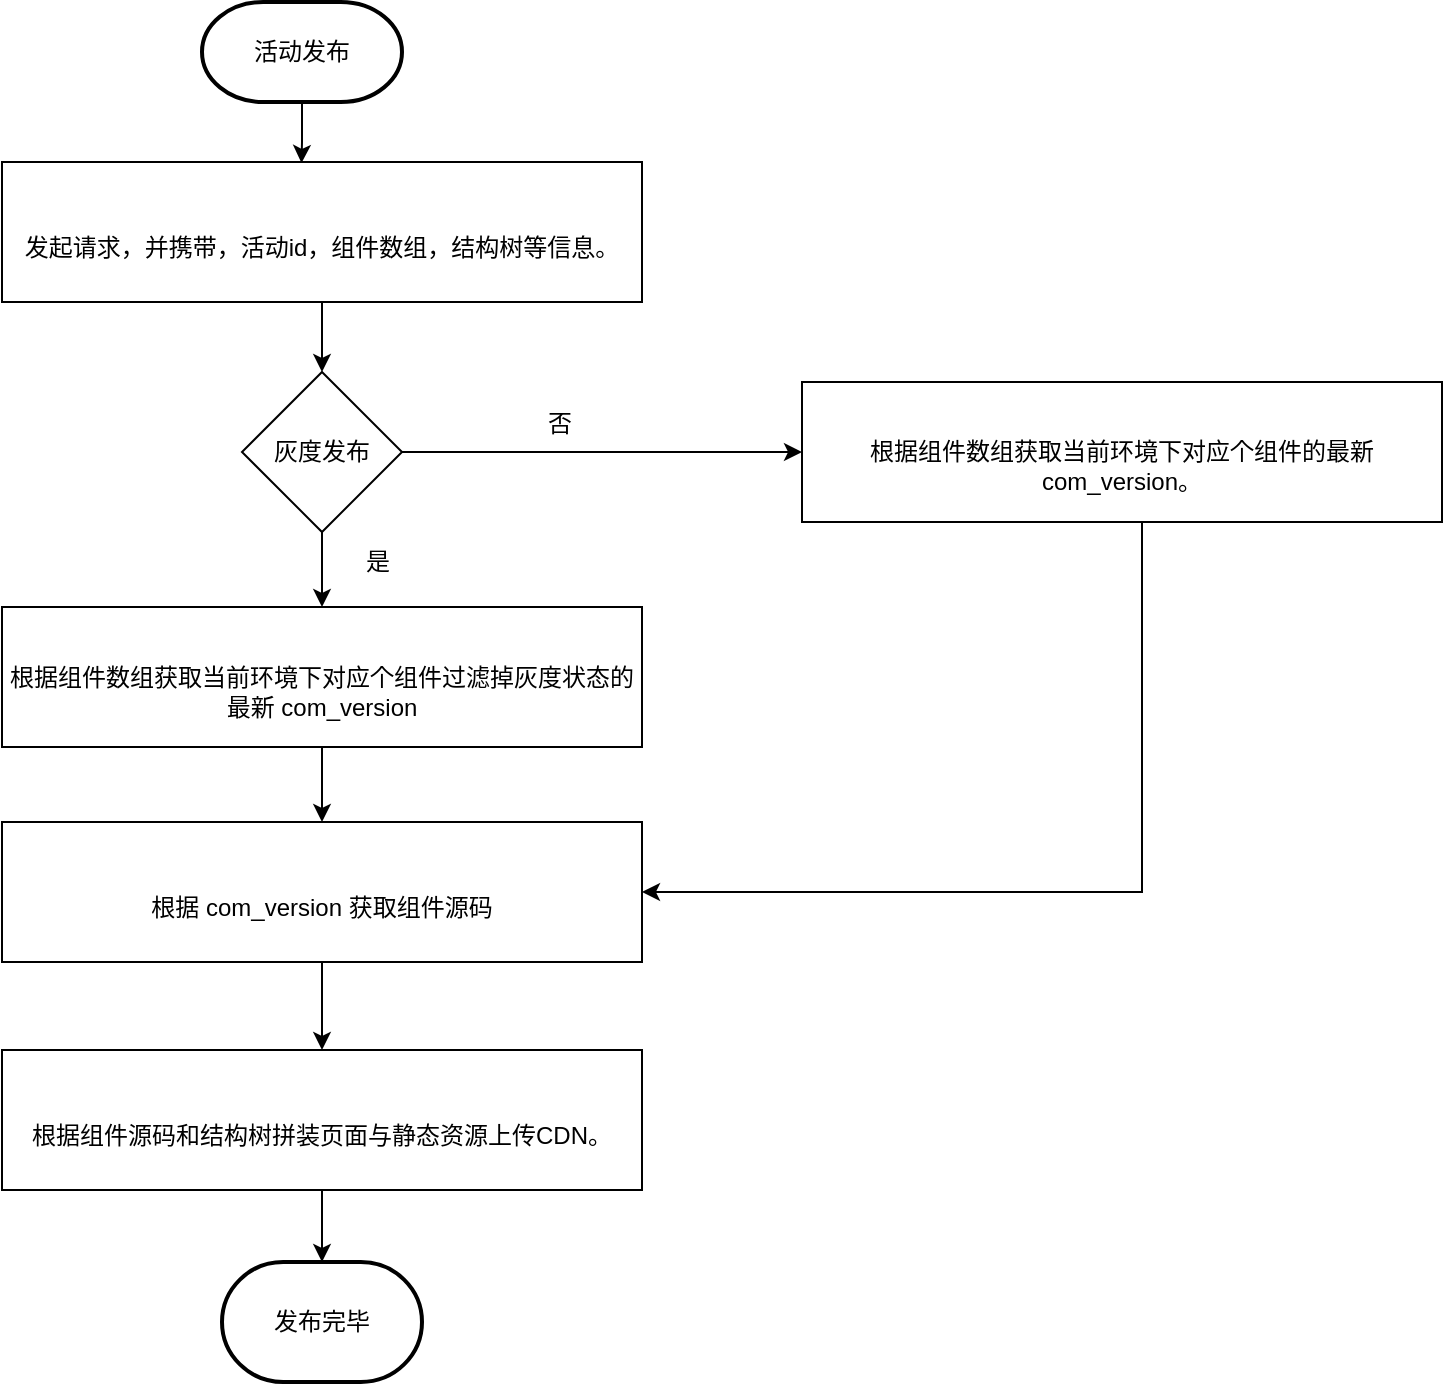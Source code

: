 <mxfile version="12.2.4" pages="1"><diagram id="rJZ-Ttk5_SDlUL4uYIYv" name="Page-1"><mxGraphModel dx="1174" dy="688" grid="1" gridSize="10" guides="1" tooltips="1" connect="1" arrows="1" fold="1" page="1" pageScale="1" pageWidth="827" pageHeight="1169" math="0" shadow="0"><root><mxCell id="0"/><mxCell id="1" parent="0"/><mxCell id="31" style="edgeStyle=orthogonalEdgeStyle;rounded=0;orthogonalLoop=1;jettySize=auto;html=1;entryX=0.468;entryY=0.007;entryDx=0;entryDy=0;entryPerimeter=0;" parent="1" source="2" target="21" edge="1"><mxGeometry relative="1" as="geometry"/></mxCell><mxCell id="2" value="活动发布" style="strokeWidth=2;html=1;shape=mxgraph.flowchart.terminator;whiteSpace=wrap;" parent="1" vertex="1"><mxGeometry x="290" y="60" width="100" height="50" as="geometry"/></mxCell><mxCell id="32" style="edgeStyle=orthogonalEdgeStyle;rounded=0;orthogonalLoop=1;jettySize=auto;html=1;entryX=0.5;entryY=0;entryDx=0;entryDy=0;" parent="1" source="21" target="26" edge="1"><mxGeometry relative="1" as="geometry"/></mxCell><mxCell id="21" value="&lt;br&gt;发起请求，并携带，活动id，组件数组，结构树等信息。" style="rounded=0;whiteSpace=wrap;html=1;" parent="1" vertex="1"><mxGeometry x="190" y="140" width="320" height="70" as="geometry"/></mxCell><mxCell id="41" style="edgeStyle=orthogonalEdgeStyle;rounded=0;orthogonalLoop=1;jettySize=auto;html=1;entryX=1;entryY=0.5;entryDx=0;entryDy=0;" parent="1" source="23" target="28" edge="1"><mxGeometry relative="1" as="geometry"><Array as="points"><mxPoint x="760" y="505"/></Array></mxGeometry></mxCell><mxCell id="23" value="&lt;br&gt;根据组件数组获取当前环境下对应个组件的最新 com_version。" style="rounded=0;whiteSpace=wrap;html=1;" parent="1" vertex="1"><mxGeometry x="590" y="250" width="320" height="70" as="geometry"/></mxCell><mxCell id="35" style="edgeStyle=orthogonalEdgeStyle;rounded=0;orthogonalLoop=1;jettySize=auto;html=1;entryX=0.5;entryY=0;entryDx=0;entryDy=0;" parent="1" source="24" target="28" edge="1"><mxGeometry relative="1" as="geometry"/></mxCell><mxCell id="24" value="&lt;br&gt;根据组件数组获取当前环境下对应个组件过滤掉灰度状态的最新 com_version" style="rounded=0;whiteSpace=wrap;html=1;" parent="1" vertex="1"><mxGeometry x="190" y="362.5" width="320" height="70" as="geometry"/></mxCell><mxCell id="33" style="edgeStyle=orthogonalEdgeStyle;rounded=0;orthogonalLoop=1;jettySize=auto;html=1;entryX=0.5;entryY=0;entryDx=0;entryDy=0;" parent="1" source="26" target="24" edge="1"><mxGeometry relative="1" as="geometry"/></mxCell><mxCell id="38" style="edgeStyle=orthogonalEdgeStyle;rounded=0;orthogonalLoop=1;jettySize=auto;html=1;entryX=0;entryY=0.5;entryDx=0;entryDy=0;" parent="1" source="26" target="23" edge="1"><mxGeometry relative="1" as="geometry"/></mxCell><mxCell id="26" value="灰度发布&lt;br&gt;" style="rhombus;whiteSpace=wrap;html=1;" parent="1" vertex="1"><mxGeometry x="310" y="245" width="80" height="80" as="geometry"/></mxCell><mxCell id="36" style="edgeStyle=orthogonalEdgeStyle;rounded=0;orthogonalLoop=1;jettySize=auto;html=1;entryX=0.5;entryY=0;entryDx=0;entryDy=0;" parent="1" source="28" target="29" edge="1"><mxGeometry relative="1" as="geometry"/></mxCell><mxCell id="28" value="&lt;br&gt;根据 com_version 获取组件源码" style="rounded=0;whiteSpace=wrap;html=1;" parent="1" vertex="1"><mxGeometry x="190" y="470" width="320" height="70" as="geometry"/></mxCell><mxCell id="37" style="edgeStyle=orthogonalEdgeStyle;rounded=0;orthogonalLoop=1;jettySize=auto;html=1;entryX=0.5;entryY=0;entryDx=0;entryDy=0;entryPerimeter=0;" parent="1" source="29" target="30" edge="1"><mxGeometry relative="1" as="geometry"/></mxCell><mxCell id="29" value="&lt;br&gt;根据组件源码和结构树拼装页面与静态资源上传CDN。" style="rounded=0;whiteSpace=wrap;html=1;" parent="1" vertex="1"><mxGeometry x="190" y="584" width="320" height="70" as="geometry"/></mxCell><mxCell id="30" value="发布完毕" style="strokeWidth=2;html=1;shape=mxgraph.flowchart.terminator;whiteSpace=wrap;" parent="1" vertex="1"><mxGeometry x="300" y="690" width="100" height="60" as="geometry"/></mxCell><mxCell id="39" value="是" style="text;html=1;resizable=0;points=[];autosize=1;align=left;verticalAlign=top;spacingTop=-4;" parent="1" vertex="1"><mxGeometry x="370" y="330" width="30" height="10" as="geometry"/></mxCell><mxCell id="40" value="否" style="text;html=1;resizable=0;points=[];autosize=1;align=left;verticalAlign=top;spacingTop=-4;" parent="1" vertex="1"><mxGeometry x="461" y="261" width="30" height="10" as="geometry"/></mxCell></root></mxGraphModel></diagram></mxfile>